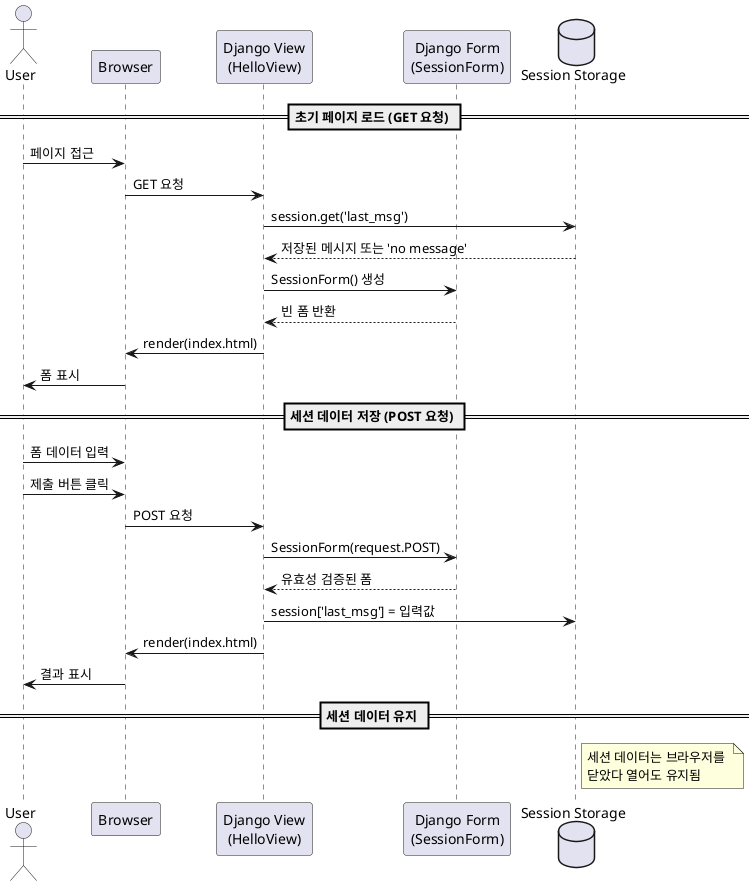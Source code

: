 @startuml Session Flow

actor User
participant "Browser" as browser
participant "Django View\n(HelloView)" as view
participant "Django Form\n(SessionForm)" as form
database "Session Storage" as session

== 초기 페이지 로드 (GET 요청) ==
User -> browser: 페이지 접근
browser -> view: GET 요청
view -> session: session.get('last_msg')
session --> view: 저장된 메시지 또는 'no message'
view -> form: SessionForm() 생성
form --> view: 빈 폼 반환
view -> browser: render(index.html)
browser -> User: 폼 표시

== 세션 데이터 저장 (POST 요청) ==
User -> browser: 폼 데이터 입력
User -> browser: 제출 버튼 클릭
browser -> view: POST 요청
view -> form: SessionForm(request.POST)
form --> view: 유효성 검증된 폼
view -> session: session['last_msg'] = 입력값
view -> browser: render(index.html)
browser -> User: 결과 표시

== 세션 데이터 유지 ==
note right of session
  세션 데이터는 브라우저를 
  닫았다 열어도 유지됨
end note

@enduml 